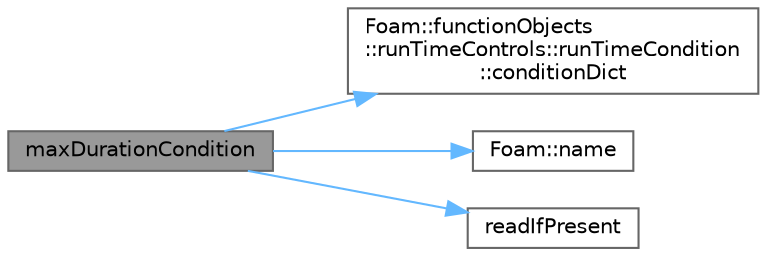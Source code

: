 digraph "maxDurationCondition"
{
 // LATEX_PDF_SIZE
  bgcolor="transparent";
  edge [fontname=Helvetica,fontsize=10,labelfontname=Helvetica,labelfontsize=10];
  node [fontname=Helvetica,fontsize=10,shape=box,height=0.2,width=0.4];
  rankdir="LR";
  Node1 [id="Node000001",label="maxDurationCondition",height=0.2,width=0.4,color="gray40", fillcolor="grey60", style="filled", fontcolor="black",tooltip=" "];
  Node1 -> Node2 [id="edge1_Node000001_Node000002",color="steelblue1",style="solid",tooltip=" "];
  Node2 [id="Node000002",label="Foam::functionObjects\l::runTimeControls::runTimeCondition\l::conditionDict",height=0.2,width=0.4,color="grey40", fillcolor="white", style="filled",URL="$classFoam_1_1functionObjects_1_1runTimeControls_1_1runTimeCondition.html#a93a7552dc37289d91b44b9e3bc6a7636",tooltip=" "];
  Node1 -> Node3 [id="edge2_Node000001_Node000003",color="steelblue1",style="solid",tooltip=" "];
  Node3 [id="Node000003",label="Foam::name",height=0.2,width=0.4,color="grey40", fillcolor="white", style="filled",URL="$namespaceFoam.html#accde1bf3e2a4105cca868012a680afbe",tooltip=" "];
  Node1 -> Node4 [id="edge3_Node000001_Node000004",color="steelblue1",style="solid",tooltip=" "];
  Node4 [id="Node000004",label="readIfPresent",height=0.2,width=0.4,color="grey40", fillcolor="white", style="filled",URL="$checkPatchTopology_8H.html#a0961455b87a80dc50e649f41bc3bb037",tooltip=" "];
}
